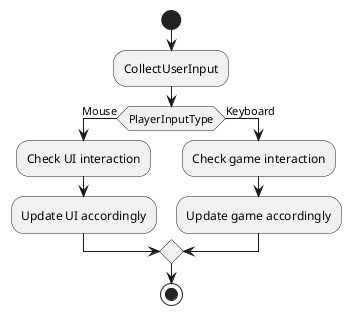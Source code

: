 @startuml
'https://plantuml.com/activity-diagram-beta

start
:CollectUserInput;
if (PlayerInputType) is (Mouse) then
  :Check UI interaction;
  :Update UI accordingly;
else (Keyboard)
  :Check game interaction;
  :Update game accordingly;
endif

stop

@enduml
